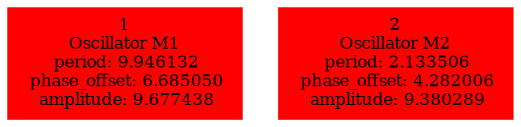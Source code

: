  digraph g{ forcelabels=true;
1 [label=<1<BR />Oscillator M1<BR /> period: 9.946132<BR /> phase_offset: 6.685050<BR /> amplitude: 9.677438>, shape=box,color=red,style=filled,fontsize=8];2 [label=<2<BR />Oscillator M2<BR /> period: 2.133506<BR /> phase_offset: 4.282006<BR /> amplitude: 9.380289>, shape=box,color=red,style=filled,fontsize=8]; }
